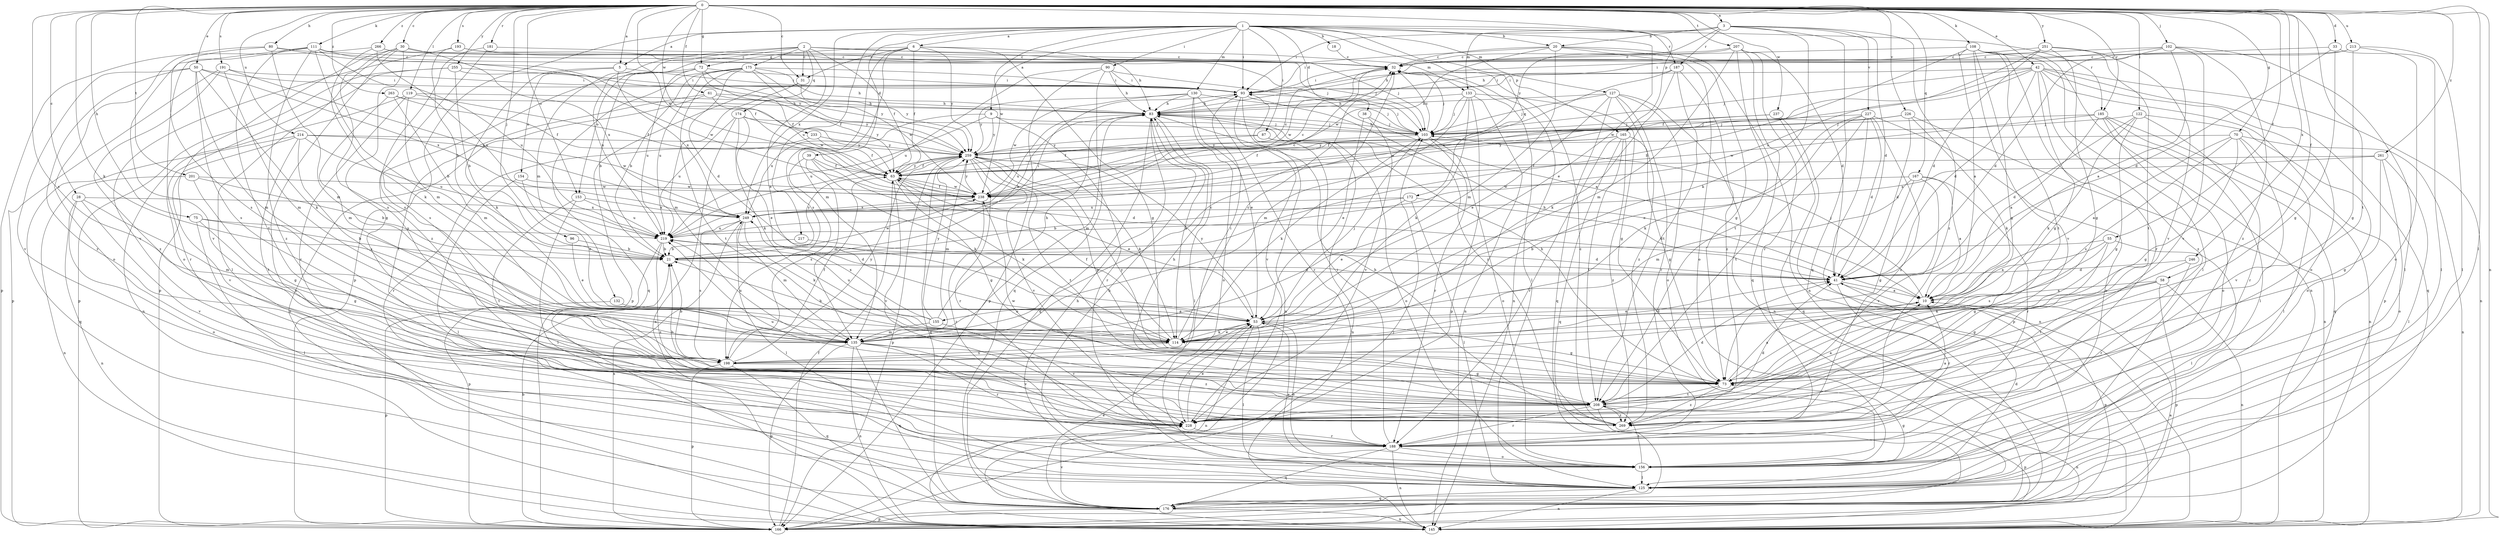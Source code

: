 strict digraph  {
0;
1;
2;
3;
5;
6;
9;
10;
18;
20;
21;
28;
30;
31;
32;
33;
38;
39;
41;
42;
50;
53;
55;
58;
61;
63;
70;
72;
73;
75;
80;
83;
87;
90;
93;
96;
102;
103;
108;
111;
114;
119;
122;
125;
127;
130;
132;
133;
135;
145;
153;
154;
155;
156;
165;
166;
167;
172;
174;
175;
176;
181;
185;
187;
188;
191;
193;
198;
201;
207;
208;
213;
214;
217;
219;
226;
227;
228;
233;
237;
238;
246;
249;
251;
255;
259;
261;
263;
266;
269;
0 -> 3  [label=a];
0 -> 5  [label=a];
0 -> 28  [label=c];
0 -> 30  [label=c];
0 -> 31  [label=c];
0 -> 33  [label=d];
0 -> 42  [label=e];
0 -> 50  [label=e];
0 -> 55  [label=f];
0 -> 58  [label=f];
0 -> 61  [label=f];
0 -> 70  [label=g];
0 -> 72  [label=g];
0 -> 75  [label=h];
0 -> 80  [label=h];
0 -> 96  [label=j];
0 -> 102  [label=j];
0 -> 108  [label=k];
0 -> 111  [label=k];
0 -> 114  [label=k];
0 -> 119  [label=l];
0 -> 122  [label=l];
0 -> 125  [label=l];
0 -> 145  [label=n];
0 -> 153  [label=o];
0 -> 165  [label=p];
0 -> 167  [label=q];
0 -> 181  [label=r];
0 -> 185  [label=r];
0 -> 191  [label=s];
0 -> 193  [label=s];
0 -> 198  [label=s];
0 -> 201  [label=t];
0 -> 207  [label=t];
0 -> 208  [label=t];
0 -> 213  [label=u];
0 -> 214  [label=u];
0 -> 226  [label=v];
0 -> 233  [label=w];
0 -> 237  [label=w];
0 -> 238  [label=w];
0 -> 246  [label=x];
0 -> 251  [label=y];
0 -> 255  [label=y];
0 -> 261  [label=z];
0 -> 263  [label=z];
0 -> 266  [label=z];
1 -> 5  [label=a];
1 -> 6  [label=a];
1 -> 9  [label=a];
1 -> 18  [label=b];
1 -> 20  [label=b];
1 -> 38  [label=d];
1 -> 39  [label=d];
1 -> 53  [label=e];
1 -> 87  [label=i];
1 -> 90  [label=i];
1 -> 93  [label=i];
1 -> 127  [label=m];
1 -> 130  [label=m];
1 -> 165  [label=p];
1 -> 166  [label=p];
1 -> 172  [label=q];
1 -> 185  [label=r];
1 -> 187  [label=r];
1 -> 217  [label=u];
1 -> 238  [label=w];
1 -> 249  [label=x];
2 -> 31  [label=c];
2 -> 53  [label=e];
2 -> 63  [label=f];
2 -> 103  [label=j];
2 -> 132  [label=m];
2 -> 133  [label=m];
2 -> 153  [label=o];
2 -> 174  [label=q];
2 -> 175  [label=q];
2 -> 219  [label=u];
3 -> 20  [label=b];
3 -> 41  [label=d];
3 -> 93  [label=i];
3 -> 114  [label=k];
3 -> 133  [label=m];
3 -> 176  [label=q];
3 -> 187  [label=r];
3 -> 227  [label=v];
3 -> 259  [label=y];
3 -> 269  [label=z];
5 -> 93  [label=i];
5 -> 114  [label=k];
5 -> 154  [label=o];
5 -> 249  [label=x];
6 -> 31  [label=c];
6 -> 63  [label=f];
6 -> 72  [label=g];
6 -> 73  [label=g];
6 -> 83  [label=h];
6 -> 135  [label=m];
6 -> 198  [label=s];
6 -> 259  [label=y];
9 -> 103  [label=j];
9 -> 188  [label=r];
9 -> 219  [label=u];
9 -> 249  [label=x];
9 -> 259  [label=y];
10 -> 53  [label=e];
10 -> 83  [label=h];
10 -> 103  [label=j];
10 -> 155  [label=o];
18 -> 32  [label=c];
20 -> 32  [label=c];
20 -> 73  [label=g];
20 -> 93  [label=i];
20 -> 135  [label=m];
20 -> 145  [label=n];
20 -> 156  [label=o];
20 -> 238  [label=w];
21 -> 41  [label=d];
21 -> 83  [label=h];
21 -> 238  [label=w];
21 -> 259  [label=y];
28 -> 135  [label=m];
28 -> 145  [label=n];
28 -> 156  [label=o];
28 -> 228  [label=v];
28 -> 249  [label=x];
30 -> 32  [label=c];
30 -> 73  [label=g];
30 -> 125  [label=l];
30 -> 145  [label=n];
30 -> 166  [label=p];
30 -> 198  [label=s];
30 -> 249  [label=x];
31 -> 135  [label=m];
31 -> 166  [label=p];
31 -> 259  [label=y];
32 -> 93  [label=i];
32 -> 103  [label=j];
32 -> 125  [label=l];
32 -> 145  [label=n];
32 -> 238  [label=w];
33 -> 32  [label=c];
33 -> 41  [label=d];
33 -> 73  [label=g];
33 -> 125  [label=l];
38 -> 53  [label=e];
38 -> 103  [label=j];
38 -> 228  [label=v];
39 -> 41  [label=d];
39 -> 63  [label=f];
39 -> 114  [label=k];
39 -> 135  [label=m];
39 -> 198  [label=s];
41 -> 10  [label=a];
41 -> 166  [label=p];
41 -> 188  [label=r];
42 -> 41  [label=d];
42 -> 63  [label=f];
42 -> 73  [label=g];
42 -> 93  [label=i];
42 -> 103  [label=j];
42 -> 145  [label=n];
42 -> 156  [label=o];
42 -> 166  [label=p];
42 -> 176  [label=q];
42 -> 238  [label=w];
42 -> 269  [label=z];
50 -> 93  [label=i];
50 -> 114  [label=k];
50 -> 135  [label=m];
50 -> 198  [label=s];
50 -> 228  [label=v];
50 -> 249  [label=x];
50 -> 269  [label=z];
53 -> 73  [label=g];
53 -> 103  [label=j];
53 -> 114  [label=k];
53 -> 125  [label=l];
53 -> 145  [label=n];
53 -> 156  [label=o];
53 -> 228  [label=v];
53 -> 259  [label=y];
55 -> 10  [label=a];
55 -> 21  [label=b];
55 -> 73  [label=g];
55 -> 125  [label=l];
55 -> 198  [label=s];
58 -> 10  [label=a];
58 -> 73  [label=g];
58 -> 114  [label=k];
58 -> 145  [label=n];
58 -> 166  [label=p];
61 -> 83  [label=h];
61 -> 145  [label=n];
61 -> 208  [label=t];
61 -> 238  [label=w];
61 -> 259  [label=y];
63 -> 32  [label=c];
63 -> 53  [label=e];
63 -> 73  [label=g];
63 -> 114  [label=k];
63 -> 228  [label=v];
63 -> 238  [label=w];
63 -> 259  [label=y];
70 -> 10  [label=a];
70 -> 73  [label=g];
70 -> 125  [label=l];
70 -> 145  [label=n];
70 -> 198  [label=s];
70 -> 228  [label=v];
70 -> 259  [label=y];
72 -> 21  [label=b];
72 -> 63  [label=f];
72 -> 93  [label=i];
72 -> 198  [label=s];
72 -> 219  [label=u];
72 -> 259  [label=y];
73 -> 10  [label=a];
73 -> 83  [label=h];
73 -> 208  [label=t];
73 -> 259  [label=y];
73 -> 269  [label=z];
75 -> 21  [label=b];
75 -> 73  [label=g];
75 -> 125  [label=l];
75 -> 219  [label=u];
80 -> 32  [label=c];
80 -> 135  [label=m];
80 -> 156  [label=o];
80 -> 198  [label=s];
80 -> 259  [label=y];
83 -> 103  [label=j];
83 -> 114  [label=k];
83 -> 125  [label=l];
83 -> 135  [label=m];
83 -> 176  [label=q];
83 -> 219  [label=u];
87 -> 63  [label=f];
87 -> 145  [label=n];
87 -> 156  [label=o];
87 -> 259  [label=y];
90 -> 10  [label=a];
90 -> 83  [label=h];
90 -> 93  [label=i];
90 -> 166  [label=p];
90 -> 176  [label=q];
90 -> 219  [label=u];
93 -> 83  [label=h];
93 -> 103  [label=j];
93 -> 145  [label=n];
93 -> 228  [label=v];
93 -> 269  [label=z];
96 -> 21  [label=b];
96 -> 53  [label=e];
102 -> 10  [label=a];
102 -> 32  [label=c];
102 -> 41  [label=d];
102 -> 83  [label=h];
102 -> 125  [label=l];
102 -> 228  [label=v];
102 -> 269  [label=z];
103 -> 32  [label=c];
103 -> 83  [label=h];
103 -> 114  [label=k];
103 -> 156  [label=o];
103 -> 188  [label=r];
103 -> 259  [label=y];
108 -> 10  [label=a];
108 -> 21  [label=b];
108 -> 32  [label=c];
108 -> 73  [label=g];
108 -> 125  [label=l];
108 -> 145  [label=n];
108 -> 188  [label=r];
108 -> 208  [label=t];
108 -> 228  [label=v];
111 -> 32  [label=c];
111 -> 63  [label=f];
111 -> 135  [label=m];
111 -> 156  [label=o];
111 -> 208  [label=t];
111 -> 219  [label=u];
111 -> 228  [label=v];
111 -> 269  [label=z];
114 -> 21  [label=b];
114 -> 32  [label=c];
114 -> 41  [label=d];
114 -> 53  [label=e];
114 -> 63  [label=f];
114 -> 198  [label=s];
119 -> 63  [label=f];
119 -> 83  [label=h];
119 -> 135  [label=m];
119 -> 145  [label=n];
119 -> 228  [label=v];
122 -> 41  [label=d];
122 -> 73  [label=g];
122 -> 103  [label=j];
122 -> 114  [label=k];
122 -> 156  [label=o];
122 -> 188  [label=r];
125 -> 41  [label=d];
125 -> 83  [label=h];
125 -> 145  [label=n];
125 -> 176  [label=q];
127 -> 53  [label=e];
127 -> 83  [label=h];
127 -> 103  [label=j];
127 -> 145  [label=n];
127 -> 156  [label=o];
127 -> 176  [label=q];
127 -> 188  [label=r];
127 -> 269  [label=z];
130 -> 53  [label=e];
130 -> 83  [label=h];
130 -> 103  [label=j];
130 -> 156  [label=o];
130 -> 188  [label=r];
130 -> 238  [label=w];
130 -> 259  [label=y];
132 -> 53  [label=e];
132 -> 166  [label=p];
133 -> 73  [label=g];
133 -> 83  [label=h];
133 -> 103  [label=j];
133 -> 114  [label=k];
133 -> 135  [label=m];
133 -> 145  [label=n];
133 -> 166  [label=p];
135 -> 32  [label=c];
135 -> 145  [label=n];
135 -> 166  [label=p];
135 -> 176  [label=q];
135 -> 188  [label=r];
135 -> 219  [label=u];
135 -> 228  [label=v];
135 -> 269  [label=z];
153 -> 125  [label=l];
153 -> 208  [label=t];
153 -> 219  [label=u];
153 -> 249  [label=x];
154 -> 53  [label=e];
154 -> 125  [label=l];
154 -> 238  [label=w];
155 -> 83  [label=h];
155 -> 135  [label=m];
155 -> 219  [label=u];
155 -> 228  [label=v];
155 -> 249  [label=x];
155 -> 259  [label=y];
156 -> 53  [label=e];
156 -> 73  [label=g];
156 -> 83  [label=h];
156 -> 125  [label=l];
156 -> 208  [label=t];
165 -> 63  [label=f];
165 -> 73  [label=g];
165 -> 176  [label=q];
165 -> 188  [label=r];
165 -> 208  [label=t];
165 -> 259  [label=y];
165 -> 269  [label=z];
166 -> 10  [label=a];
166 -> 21  [label=b];
166 -> 63  [label=f];
166 -> 103  [label=j];
166 -> 249  [label=x];
167 -> 10  [label=a];
167 -> 73  [label=g];
167 -> 135  [label=m];
167 -> 188  [label=r];
167 -> 228  [label=v];
167 -> 238  [label=w];
172 -> 21  [label=b];
172 -> 41  [label=d];
172 -> 53  [label=e];
172 -> 125  [label=l];
172 -> 249  [label=x];
174 -> 53  [label=e];
174 -> 103  [label=j];
174 -> 114  [label=k];
174 -> 145  [label=n];
174 -> 219  [label=u];
174 -> 259  [label=y];
175 -> 21  [label=b];
175 -> 41  [label=d];
175 -> 63  [label=f];
175 -> 83  [label=h];
175 -> 93  [label=i];
175 -> 176  [label=q];
175 -> 208  [label=t];
175 -> 219  [label=u];
175 -> 238  [label=w];
176 -> 53  [label=e];
176 -> 145  [label=n];
176 -> 166  [label=p];
176 -> 228  [label=v];
181 -> 32  [label=c];
181 -> 198  [label=s];
181 -> 269  [label=z];
185 -> 10  [label=a];
185 -> 103  [label=j];
185 -> 125  [label=l];
185 -> 145  [label=n];
185 -> 156  [label=o];
185 -> 176  [label=q];
185 -> 238  [label=w];
187 -> 93  [label=i];
187 -> 114  [label=k];
187 -> 208  [label=t];
187 -> 249  [label=x];
187 -> 269  [label=z];
188 -> 93  [label=i];
188 -> 145  [label=n];
188 -> 156  [label=o];
188 -> 176  [label=q];
191 -> 93  [label=i];
191 -> 135  [label=m];
191 -> 166  [label=p];
191 -> 249  [label=x];
191 -> 269  [label=z];
193 -> 21  [label=b];
193 -> 32  [label=c];
193 -> 103  [label=j];
193 -> 228  [label=v];
198 -> 21  [label=b];
198 -> 63  [label=f];
198 -> 73  [label=g];
198 -> 93  [label=i];
198 -> 166  [label=p];
198 -> 176  [label=q];
198 -> 259  [label=y];
201 -> 21  [label=b];
201 -> 73  [label=g];
201 -> 145  [label=n];
201 -> 238  [label=w];
207 -> 32  [label=c];
207 -> 41  [label=d];
207 -> 83  [label=h];
207 -> 135  [label=m];
207 -> 176  [label=q];
207 -> 188  [label=r];
207 -> 208  [label=t];
208 -> 10  [label=a];
208 -> 21  [label=b];
208 -> 41  [label=d];
208 -> 83  [label=h];
208 -> 145  [label=n];
208 -> 166  [label=p];
208 -> 188  [label=r];
208 -> 219  [label=u];
208 -> 228  [label=v];
208 -> 238  [label=w];
208 -> 269  [label=z];
213 -> 32  [label=c];
213 -> 73  [label=g];
213 -> 93  [label=i];
213 -> 125  [label=l];
213 -> 156  [label=o];
214 -> 176  [label=q];
214 -> 198  [label=s];
214 -> 208  [label=t];
214 -> 219  [label=u];
214 -> 228  [label=v];
214 -> 238  [label=w];
214 -> 259  [label=y];
217 -> 21  [label=b];
217 -> 41  [label=d];
219 -> 21  [label=b];
219 -> 41  [label=d];
219 -> 93  [label=i];
219 -> 166  [label=p];
219 -> 269  [label=z];
226 -> 41  [label=d];
226 -> 63  [label=f];
226 -> 103  [label=j];
226 -> 114  [label=k];
226 -> 145  [label=n];
227 -> 41  [label=d];
227 -> 53  [label=e];
227 -> 103  [label=j];
227 -> 114  [label=k];
227 -> 156  [label=o];
227 -> 166  [label=p];
227 -> 208  [label=t];
227 -> 269  [label=z];
228 -> 41  [label=d];
228 -> 53  [label=e];
228 -> 188  [label=r];
233 -> 63  [label=f];
233 -> 188  [label=r];
233 -> 259  [label=y];
237 -> 103  [label=j];
237 -> 145  [label=n];
237 -> 176  [label=q];
237 -> 238  [label=w];
238 -> 32  [label=c];
238 -> 63  [label=f];
238 -> 188  [label=r];
238 -> 249  [label=x];
238 -> 259  [label=y];
246 -> 41  [label=d];
246 -> 188  [label=r];
246 -> 208  [label=t];
249 -> 32  [label=c];
249 -> 114  [label=k];
249 -> 125  [label=l];
249 -> 135  [label=m];
249 -> 198  [label=s];
249 -> 219  [label=u];
251 -> 32  [label=c];
251 -> 41  [label=d];
251 -> 73  [label=g];
251 -> 208  [label=t];
251 -> 219  [label=u];
251 -> 228  [label=v];
255 -> 21  [label=b];
255 -> 93  [label=i];
255 -> 166  [label=p];
255 -> 188  [label=r];
255 -> 238  [label=w];
259 -> 63  [label=f];
259 -> 73  [label=g];
259 -> 114  [label=k];
259 -> 135  [label=m];
259 -> 166  [label=p];
259 -> 176  [label=q];
259 -> 188  [label=r];
259 -> 208  [label=t];
259 -> 228  [label=v];
261 -> 63  [label=f];
261 -> 73  [label=g];
261 -> 125  [label=l];
261 -> 156  [label=o];
261 -> 249  [label=x];
263 -> 21  [label=b];
263 -> 63  [label=f];
263 -> 83  [label=h];
263 -> 135  [label=m];
266 -> 32  [label=c];
266 -> 103  [label=j];
266 -> 114  [label=k];
266 -> 166  [label=p];
266 -> 219  [label=u];
269 -> 10  [label=a];
269 -> 32  [label=c];
269 -> 83  [label=h];
}
